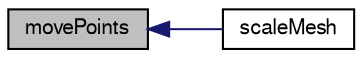 digraph "movePoints"
{
  bgcolor="transparent";
  edge [fontname="FreeSans",fontsize="10",labelfontname="FreeSans",labelfontsize="10"];
  node [fontname="FreeSans",fontsize="10",shape=record];
  rankdir="LR";
  Node1178 [label="movePoints",height=0.2,width=0.4,color="black", fillcolor="grey75", style="filled", fontcolor="black"];
  Node1178 -> Node1179 [dir="back",color="midnightblue",fontsize="10",style="solid",fontname="FreeSans"];
  Node1179 [label="scaleMesh",height=0.2,width=0.4,color="black",URL="$a21550.html#a32bff44040e6dbc2f185cba89bcacd6d",tooltip="Move mesh with externally provided mesh constraints. "];
}
